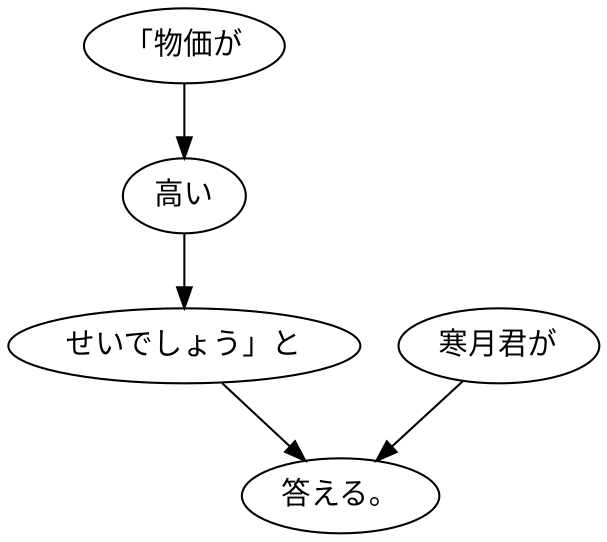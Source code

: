 digraph graph8473 {
	node0 [label="「物価が"];
	node1 [label="高い"];
	node2 [label="せいでしょう」と"];
	node3 [label="寒月君が"];
	node4 [label="答える。"];
	node0 -> node1;
	node1 -> node2;
	node2 -> node4;
	node3 -> node4;
}
